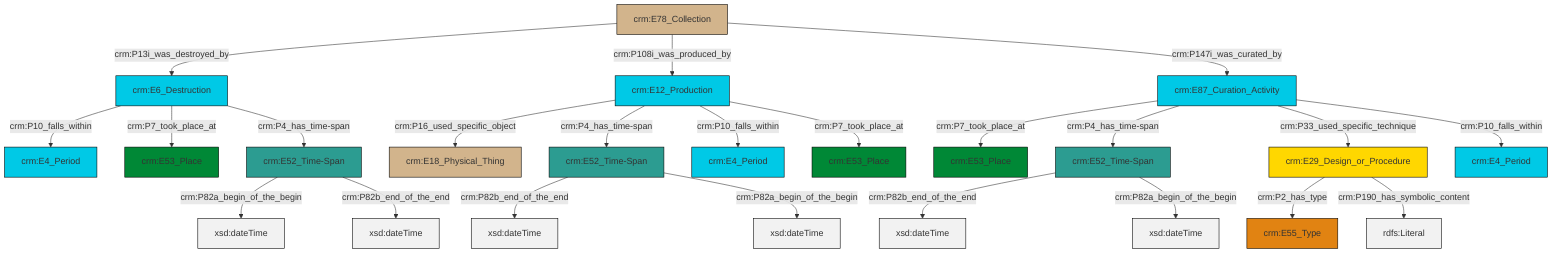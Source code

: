 graph TD
classDef Literal fill:#f2f2f2,stroke:#000000;
classDef CRM_Entity fill:#FFFFFF,stroke:#000000;
classDef Temporal_Entity fill:#00C9E6, stroke:#000000;
classDef Type fill:#E18312, stroke:#000000;
classDef Time-Span fill:#2C9C91, stroke:#000000;
classDef Appellation fill:#FFEB7F, stroke:#000000;
classDef Place fill:#008836, stroke:#000000;
classDef Persistent_Item fill:#B266B2, stroke:#000000;
classDef Conceptual_Object fill:#FFD700, stroke:#000000;
classDef Physical_Thing fill:#D2B48C, stroke:#000000;
classDef Actor fill:#f58aad, stroke:#000000;
classDef PC_Classes fill:#4ce600, stroke:#000000;
classDef Multi fill:#cccccc,stroke:#000000;

0["crm:E52_Time-Span"]:::Time-Span -->|crm:P82b_end_of_the_end| 1[xsd:dateTime]:::Literal
2["crm:E52_Time-Span"]:::Time-Span -->|crm:P82a_begin_of_the_begin| 3[xsd:dateTime]:::Literal
4["crm:E52_Time-Span"]:::Time-Span -->|crm:P82b_end_of_the_end| 5[xsd:dateTime]:::Literal
2["crm:E52_Time-Span"]:::Time-Span -->|crm:P82b_end_of_the_end| 6[xsd:dateTime]:::Literal
16["crm:E87_Curation_Activity"]:::Temporal_Entity -->|crm:P7_took_place_at| 17["crm:E53_Place"]:::Place
19["crm:E29_Design_or_Procedure"]:::Conceptual_Object -->|crm:P2_has_type| 20["crm:E55_Type"]:::Type
7["crm:E78_Collection"]:::Physical_Thing -->|crm:P13i_was_destroyed_by| 11["crm:E6_Destruction"]:::Temporal_Entity
7["crm:E78_Collection"]:::Physical_Thing -->|crm:P108i_was_produced_by| 21["crm:E12_Production"]:::Temporal_Entity
11["crm:E6_Destruction"]:::Temporal_Entity -->|crm:P10_falls_within| 23["crm:E4_Period"]:::Temporal_Entity
11["crm:E6_Destruction"]:::Temporal_Entity -->|crm:P7_took_place_at| 14["crm:E53_Place"]:::Place
21["crm:E12_Production"]:::Temporal_Entity -->|crm:P16_used_specific_object| 9["crm:E18_Physical_Thing"]:::Physical_Thing
0["crm:E52_Time-Span"]:::Time-Span -->|crm:P82a_begin_of_the_begin| 25[xsd:dateTime]:::Literal
4["crm:E52_Time-Span"]:::Time-Span -->|crm:P82a_begin_of_the_begin| 29[xsd:dateTime]:::Literal
7["crm:E78_Collection"]:::Physical_Thing -->|crm:P147i_was_curated_by| 16["crm:E87_Curation_Activity"]:::Temporal_Entity
11["crm:E6_Destruction"]:::Temporal_Entity -->|crm:P4_has_time-span| 2["crm:E52_Time-Span"]:::Time-Span
16["crm:E87_Curation_Activity"]:::Temporal_Entity -->|crm:P4_has_time-span| 0["crm:E52_Time-Span"]:::Time-Span
19["crm:E29_Design_or_Procedure"]:::Conceptual_Object -->|crm:P190_has_symbolic_content| 33[rdfs:Literal]:::Literal
21["crm:E12_Production"]:::Temporal_Entity -->|crm:P4_has_time-span| 4["crm:E52_Time-Span"]:::Time-Span
21["crm:E12_Production"]:::Temporal_Entity -->|crm:P10_falls_within| 36["crm:E4_Period"]:::Temporal_Entity
16["crm:E87_Curation_Activity"]:::Temporal_Entity -->|crm:P33_used_specific_technique| 19["crm:E29_Design_or_Procedure"]:::Conceptual_Object
21["crm:E12_Production"]:::Temporal_Entity -->|crm:P7_took_place_at| 27["crm:E53_Place"]:::Place
16["crm:E87_Curation_Activity"]:::Temporal_Entity -->|crm:P10_falls_within| 30["crm:E4_Period"]:::Temporal_Entity